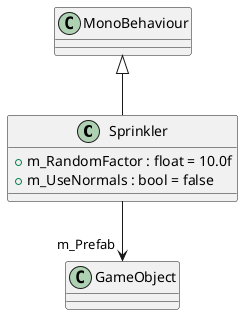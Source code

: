 @startuml
class Sprinkler {
    + m_RandomFactor : float = 10.0f
    + m_UseNormals : bool = false
}
MonoBehaviour <|-- Sprinkler
Sprinkler --> "m_Prefab" GameObject
@enduml

